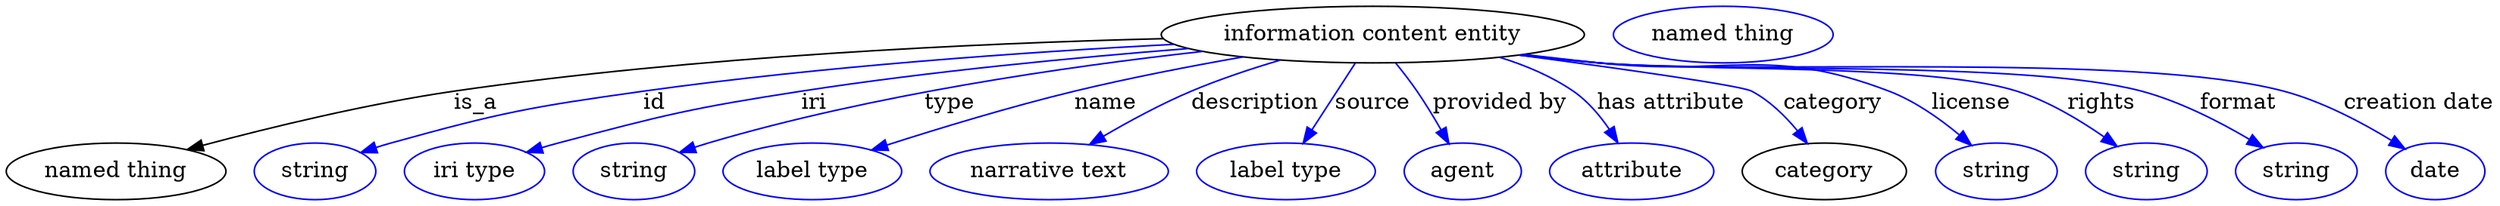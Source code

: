 digraph {
	graph [bb="0,0,1573.5,123"];
	node [label="\N"];
	"information content entity"	 [height=0.5,
		label="information content entity",
		pos="865.54,105",
		width=3.7191];
	"named thing"	 [height=0.5,
		pos="69.544,18",
		width=1.9318];
	"information content entity" -> "named thing"	 [label=is_a,
		lp="294.54,61.5",
		pos="e,115.6,31.609 737.27,99.742 592.27,93.331 365.38,81.762 280.54,69 227.24,60.981 167.63,46.002 125.4,34.344"];
	id	 [color=blue,
		height=0.5,
		label=string,
		pos="195.54,18",
		width=1.0652];
	"information content entity" -> id	 [color=blue,
		label=id,
		lp="405.54,61.5",
		pos="e,224.76,29.744 737.19,99.702 643.09,94.703 512.43,85.438 398.54,69 328.83,58.938 311.15,55.753 243.54,36 240.56,35.129 237.51,34.162 \
234.45,33.14",
		style=solid];
	iri	 [color=blue,
		height=0.5,
		label="iri type",
		pos="296.54,18",
		width=1.2277];
	"information content entity" -> iri	 [color=blue,
		label=iri,
		lp="500.54,61.5",
		pos="e,330.1,29.723 744.07,97.353 670.89,91.735 576.01,82.665 492.54,69 428.6,58.532 412.9,53.597 350.54,36 347.01,35.002 343.36,33.914 \
339.7,32.783",
		style=solid];
	type	 [color=blue,
		height=0.5,
		label=string,
		pos="397.54,18",
		width=1.0652];
	"information content entity" -> type	 [color=blue,
		label=type,
		lp="597.54,61.5",
		pos="e,426.65,29.885 754.25,94.879 668.3,85.13 547.13,67.146 444.54,36 441.8,35.167 438.99,34.252 436.17,33.289",
		style=solid];
	name	 [color=blue,
		height=0.5,
		label="label type",
		pos="510.54,18",
		width=1.5707];
	"information content entity" -> name	 [color=blue,
		label=name,
		lp="695.54,61.5",
		pos="e,549.2,31.302 780.45,90.987 747.5,85.011 709.59,77.459 675.54,69 635.86,59.14 591.62,45.31 558.95,34.539",
		style=solid];
	description	 [color=blue,
		height=0.5,
		label="narrative text",
		pos="660.54,18",
		width=2.0943];
	"information content entity" -> description	 [color=blue,
		label=description,
		lp="790.54,61.5",
		pos="e,686.62,34.978 804.72,88.868 786.66,83.349 767.04,76.618 749.54,69 730.95,60.902 711.28,49.914 695.17,40.21",
		style=solid];
	source	 [color=blue,
		height=0.5,
		label="label type",
		pos="810.54,18",
		width=1.5707];
	"information content entity" -> source	 [color=blue,
		label=source,
		lp="866.04,61.5",
		pos="e,821.74,35.706 854.15,86.974 846.35,74.644 835.89,58.098 827.17,44.302",
		style=solid];
	"provided by"	 [color=blue,
		height=0.5,
		label=agent,
		pos="922.54,18",
		width=1.0291];
	"information content entity" -> "provided by"	 [color=blue,
		label="provided by",
		lp="947.04,61.5",
		pos="e,913.69,35.917 881.24,86.79 885.75,81.233 890.52,75.002 894.54,69 899.63,61.399 904.63,52.794 908.95,44.846",
		style=solid];
	"has attribute"	 [color=blue,
		height=0.5,
		label=attribute,
		pos="1029.5,18",
		width=1.4443];
	"information content entity" -> "has attribute"	 [color=blue,
		label="has attribute",
		lp="1055.5,61.5",
		pos="e,1020.9,35.998 948.16,90.698 964.13,85.538 980.06,78.525 993.54,69 1002.4,62.714 1009.9,53.504 1015.7,44.634",
		style=solid];
	category	 [height=0.5,
		pos="1151.5,18",
		width=1.4443];
	"information content entity" -> category	 [color=blue,
		label=category,
		lp="1157.5,61.5",
		pos="e,1140.5,36.056 960.74,92.307 1025.2,83.46 1099.9,72.619 1106.5,69 1117.5,63.066 1127,53.399 1134.5,44.067",
		style=solid];
	license	 [color=blue,
		height=0.5,
		label=string,
		pos="1259.5,18",
		width=1.0652];
	"information content entity" -> license	 [color=blue,
		label=license,
		lp="1245,61.5",
		pos="e,1243.6,34.58 961.74,92.415 977.05,90.524 992.73,88.656 1007.5,87 1090.1,77.777 1116.3,99.588 1193.5,69 1209.2,62.803 1224.2,51.726 \
1236,41.475",
		style=solid];
	rights	 [color=blue,
		height=0.5,
		label=string,
		pos="1354.5,18",
		width=1.0652];
	"information content entity" -> rights	 [color=blue,
		label=rights,
		lp="1327,61.5",
		pos="e,1335.9,33.754 960.17,92.219 975.97,90.31 992.21,88.488 1007.5,87 1066.7,81.258 1218,87.561 1274.5,69 1293.8,62.683 1313,50.679 \
1327.7,39.904",
		style=solid];
	format	 [color=blue,
		height=0.5,
		label=string,
		pos="1449.5,18",
		width=1.0652];
	"information content entity" -> format	 [color=blue,
		label=format,
		lp="1414,61.5",
		pos="e,1427.6,33.102 959.39,92.109 975.43,90.191 991.95,88.393 1007.5,87 1084,80.168 1278.5,89.336 1352.5,69 1376.2,62.503 1400.6,49.618 \
1419,38.425",
		style=solid];
	"creation date"	 [color=blue,
		height=0.5,
		label=date,
		pos="1537.5,18",
		width=0.86659];
	"information content entity" -> "creation date"	 [color=blue,
		label="creation date",
		lp="1525.5,61.5",
		pos="e,1517.6,32.215 958.61,92.057 974.9,90.12 991.7,88.33 1007.5,87 1104,78.909 1349.2,94.528 1442.5,69 1466.2,62.523 1490.6,49.298 \
1508.7,37.939",
		style=solid];
	"named thing_category"	 [color=blue,
		height=0.5,
		label="named thing",
		pos="1086.5,105",
		width=1.9318];
}
